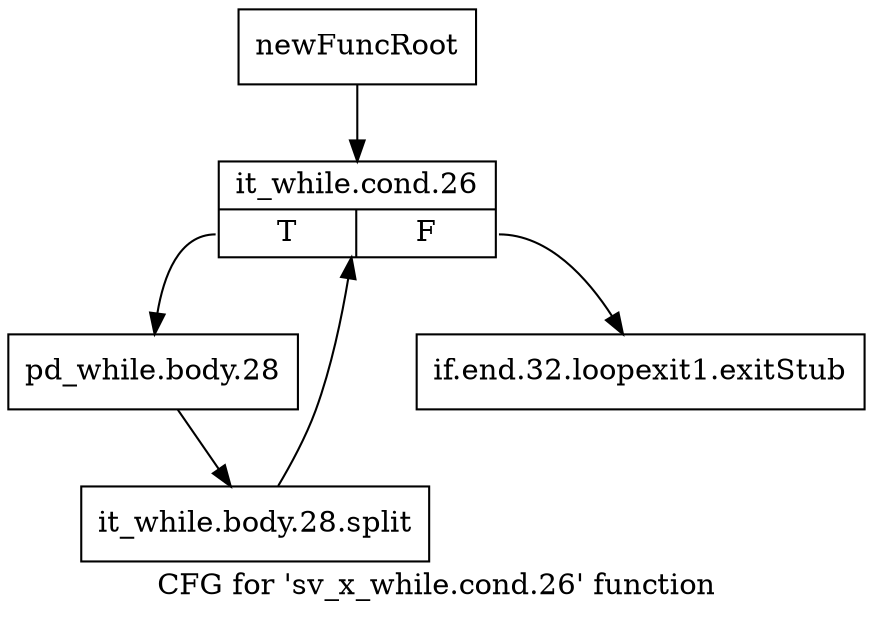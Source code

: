 digraph "CFG for 'sv_x_while.cond.26' function" {
	label="CFG for 'sv_x_while.cond.26' function";

	Node0x58663f0 [shape=record,label="{newFuncRoot}"];
	Node0x58663f0 -> Node0x5866490;
	Node0x5866440 [shape=record,label="{if.end.32.loopexit1.exitStub}"];
	Node0x5866490 [shape=record,label="{it_while.cond.26|{<s0>T|<s1>F}}"];
	Node0x5866490:s0 -> Node0x58664e0;
	Node0x5866490:s1 -> Node0x5866440;
	Node0x58664e0 [shape=record,label="{pd_while.body.28}"];
	Node0x58664e0 -> Node0x6cffcd0;
	Node0x6cffcd0 [shape=record,label="{it_while.body.28.split}"];
	Node0x6cffcd0 -> Node0x5866490;
}
